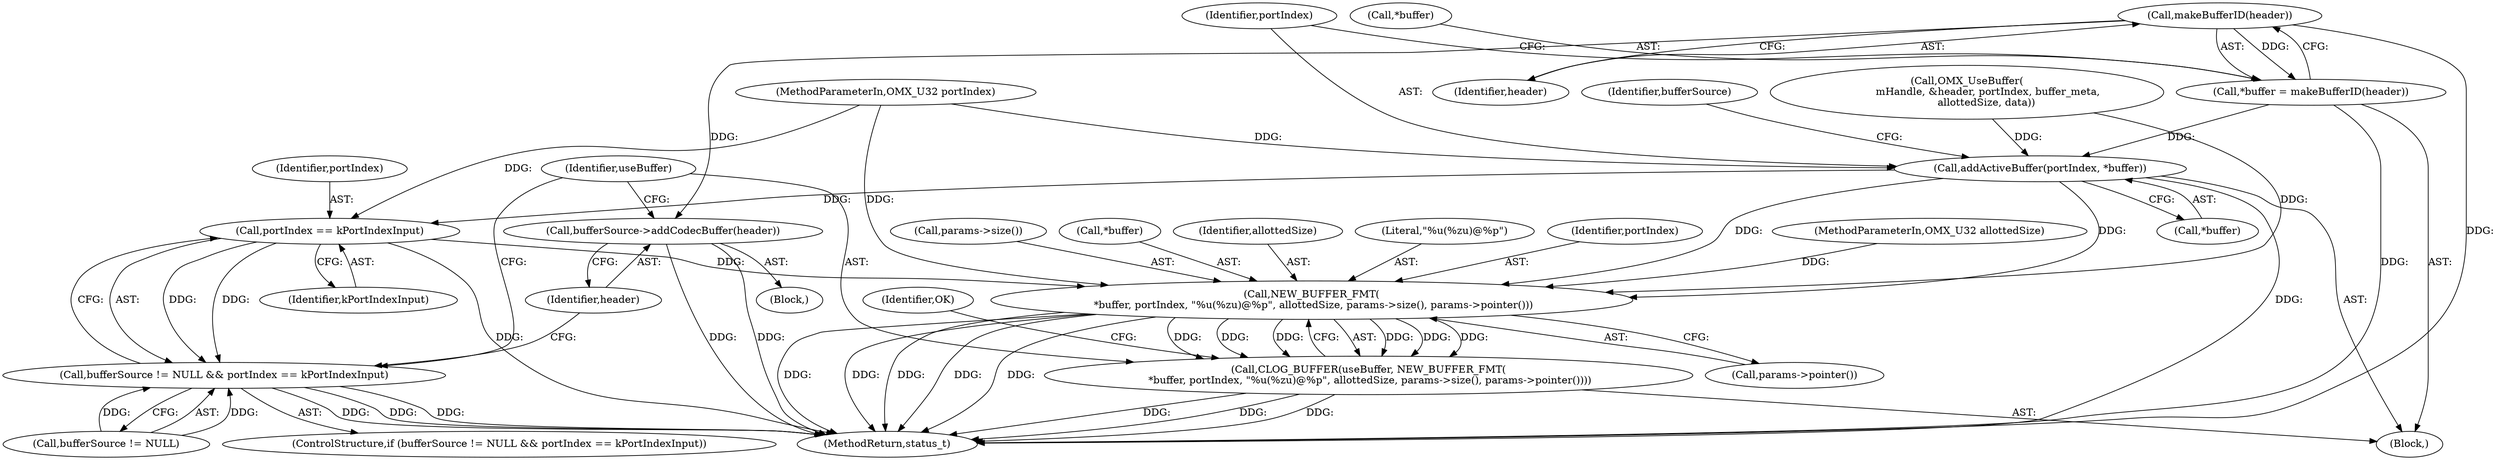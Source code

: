 digraph "0_Android_0f177948ae2640bfe4d70f8e4248e106406b3b0a_18@pointer" {
"1000248" [label="(Call,makeBufferID(header))"];
"1000245" [label="(Call,*buffer = makeBufferID(header))"];
"1000250" [label="(Call,addActiveBuffer(portIndex, *buffer))"];
"1000260" [label="(Call,portIndex == kPortIndexInput)"];
"1000256" [label="(Call,bufferSource != NULL && portIndex == kPortIndexInput)"];
"1000268" [label="(Call,NEW_BUFFER_FMT(\n *buffer, portIndex, \"%u(%zu)@%p\", allottedSize, params->size(), params->pointer()))"];
"1000266" [label="(Call,CLOG_BUFFER(useBuffer, NEW_BUFFER_FMT(\n *buffer, portIndex, \"%u(%zu)@%p\", allottedSize, params->size(), params->pointer())))"];
"1000264" [label="(Call,bufferSource->addCodecBuffer(header))"];
"1000251" [label="(Identifier,portIndex)"];
"1000268" [label="(Call,NEW_BUFFER_FMT(\n *buffer, portIndex, \"%u(%zu)@%p\", allottedSize, params->size(), params->pointer()))"];
"1000246" [label="(Call,*buffer)"];
"1000263" [label="(Block,)"];
"1000274" [label="(Call,params->size())"];
"1000269" [label="(Call,*buffer)"];
"1000273" [label="(Identifier,allottedSize)"];
"1000249" [label="(Identifier,header)"];
"1000261" [label="(Identifier,portIndex)"];
"1000245" [label="(Call,*buffer = makeBufferID(header))"];
"1000272" [label="(Literal,\"%u(%zu)@%p\")"];
"1000265" [label="(Identifier,header)"];
"1000257" [label="(Call,bufferSource != NULL)"];
"1000250" [label="(Call,addActiveBuffer(portIndex, *buffer))"];
"1000271" [label="(Identifier,portIndex)"];
"1000277" [label="(Identifier,OK)"];
"1000266" [label="(Call,CLOG_BUFFER(useBuffer, NEW_BUFFER_FMT(\n *buffer, portIndex, \"%u(%zu)@%p\", allottedSize, params->size(), params->pointer())))"];
"1000109" [label="(MethodParameterIn,OMX_U32 portIndex)"];
"1000256" [label="(Call,bufferSource != NULL && portIndex == kPortIndexInput)"];
"1000275" [label="(Call,params->pointer())"];
"1000264" [label="(Call,bufferSource->addCodecBuffer(header))"];
"1000206" [label="(Call,OMX_UseBuffer(\n             mHandle, &header, portIndex, buffer_meta,\n            allottedSize, data))"];
"1000262" [label="(Identifier,kPortIndexInput)"];
"1000258" [label="(Identifier,bufferSource)"];
"1000278" [label="(MethodReturn,status_t)"];
"1000260" [label="(Call,portIndex == kPortIndexInput)"];
"1000113" [label="(Block,)"];
"1000112" [label="(MethodParameterIn,OMX_U32 allottedSize)"];
"1000252" [label="(Call,*buffer)"];
"1000267" [label="(Identifier,useBuffer)"];
"1000255" [label="(ControlStructure,if (bufferSource != NULL && portIndex == kPortIndexInput))"];
"1000248" [label="(Call,makeBufferID(header))"];
"1000248" -> "1000245"  [label="AST: "];
"1000248" -> "1000249"  [label="CFG: "];
"1000249" -> "1000248"  [label="AST: "];
"1000245" -> "1000248"  [label="CFG: "];
"1000248" -> "1000278"  [label="DDG: "];
"1000248" -> "1000245"  [label="DDG: "];
"1000248" -> "1000264"  [label="DDG: "];
"1000245" -> "1000113"  [label="AST: "];
"1000246" -> "1000245"  [label="AST: "];
"1000251" -> "1000245"  [label="CFG: "];
"1000245" -> "1000278"  [label="DDG: "];
"1000245" -> "1000250"  [label="DDG: "];
"1000250" -> "1000113"  [label="AST: "];
"1000250" -> "1000252"  [label="CFG: "];
"1000251" -> "1000250"  [label="AST: "];
"1000252" -> "1000250"  [label="AST: "];
"1000258" -> "1000250"  [label="CFG: "];
"1000250" -> "1000278"  [label="DDG: "];
"1000206" -> "1000250"  [label="DDG: "];
"1000109" -> "1000250"  [label="DDG: "];
"1000250" -> "1000260"  [label="DDG: "];
"1000250" -> "1000268"  [label="DDG: "];
"1000250" -> "1000268"  [label="DDG: "];
"1000260" -> "1000256"  [label="AST: "];
"1000260" -> "1000262"  [label="CFG: "];
"1000261" -> "1000260"  [label="AST: "];
"1000262" -> "1000260"  [label="AST: "];
"1000256" -> "1000260"  [label="CFG: "];
"1000260" -> "1000278"  [label="DDG: "];
"1000260" -> "1000256"  [label="DDG: "];
"1000260" -> "1000256"  [label="DDG: "];
"1000109" -> "1000260"  [label="DDG: "];
"1000260" -> "1000268"  [label="DDG: "];
"1000256" -> "1000255"  [label="AST: "];
"1000256" -> "1000257"  [label="CFG: "];
"1000257" -> "1000256"  [label="AST: "];
"1000265" -> "1000256"  [label="CFG: "];
"1000267" -> "1000256"  [label="CFG: "];
"1000256" -> "1000278"  [label="DDG: "];
"1000256" -> "1000278"  [label="DDG: "];
"1000256" -> "1000278"  [label="DDG: "];
"1000257" -> "1000256"  [label="DDG: "];
"1000257" -> "1000256"  [label="DDG: "];
"1000268" -> "1000266"  [label="AST: "];
"1000268" -> "1000275"  [label="CFG: "];
"1000269" -> "1000268"  [label="AST: "];
"1000271" -> "1000268"  [label="AST: "];
"1000272" -> "1000268"  [label="AST: "];
"1000273" -> "1000268"  [label="AST: "];
"1000274" -> "1000268"  [label="AST: "];
"1000275" -> "1000268"  [label="AST: "];
"1000266" -> "1000268"  [label="CFG: "];
"1000268" -> "1000278"  [label="DDG: "];
"1000268" -> "1000278"  [label="DDG: "];
"1000268" -> "1000278"  [label="DDG: "];
"1000268" -> "1000278"  [label="DDG: "];
"1000268" -> "1000278"  [label="DDG: "];
"1000268" -> "1000266"  [label="DDG: "];
"1000268" -> "1000266"  [label="DDG: "];
"1000268" -> "1000266"  [label="DDG: "];
"1000268" -> "1000266"  [label="DDG: "];
"1000268" -> "1000266"  [label="DDG: "];
"1000268" -> "1000266"  [label="DDG: "];
"1000109" -> "1000268"  [label="DDG: "];
"1000206" -> "1000268"  [label="DDG: "];
"1000112" -> "1000268"  [label="DDG: "];
"1000266" -> "1000113"  [label="AST: "];
"1000267" -> "1000266"  [label="AST: "];
"1000277" -> "1000266"  [label="CFG: "];
"1000266" -> "1000278"  [label="DDG: "];
"1000266" -> "1000278"  [label="DDG: "];
"1000266" -> "1000278"  [label="DDG: "];
"1000264" -> "1000263"  [label="AST: "];
"1000264" -> "1000265"  [label="CFG: "];
"1000265" -> "1000264"  [label="AST: "];
"1000267" -> "1000264"  [label="CFG: "];
"1000264" -> "1000278"  [label="DDG: "];
"1000264" -> "1000278"  [label="DDG: "];
}
